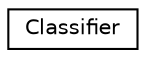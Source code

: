 digraph "Graphical Class Hierarchy"
{
  edge [fontname="Helvetica",fontsize="10",labelfontname="Helvetica",labelfontsize="10"];
  node [fontname="Helvetica",fontsize="10",shape=record];
  rankdir="LR";
  Node1 [label="Classifier",height=0.2,width=0.4,color="black", fillcolor="white", style="filled",URL="$class_classifier.html"];
}
